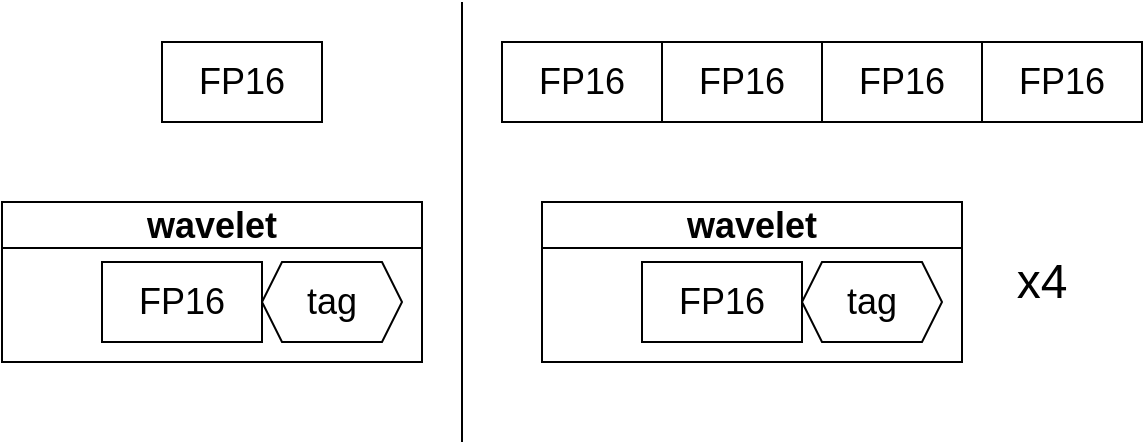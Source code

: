 <mxfile scale="4" border="0">
    <diagram id="h_6NqMOrb0IaFZeNSbwH" name="ページ1">
        <mxGraphModel dx="772" dy="568" grid="1" gridSize="10" guides="1" tooltips="1" connect="1" arrows="1" fold="1" page="1" pageScale="1" pageWidth="1654" pageHeight="1169" background="#ffffff" math="0" shadow="0">
            <root>
                <mxCell id="0"/>
                <mxCell id="1" parent="0"/>
                <mxCell id="2" value="&lt;font style=&quot;font-size: 18px;&quot;&gt;FP16&lt;/font&gt;" style="rounded=0;whiteSpace=wrap;html=1;" vertex="1" parent="1">
                    <mxGeometry x="160" y="80" width="80" height="40" as="geometry"/>
                </mxCell>
                <mxCell id="3" value="&lt;font style=&quot;font-size: 18px;&quot;&gt;wavelet&lt;/font&gt;" style="swimlane;whiteSpace=wrap;html=1;" vertex="1" parent="1">
                    <mxGeometry x="80" y="160" width="210" height="80" as="geometry"/>
                </mxCell>
                <mxCell id="4" value="&lt;font style=&quot;font-size: 18px;&quot;&gt;FP16&lt;/font&gt;" style="rounded=0;whiteSpace=wrap;html=1;" vertex="1" parent="3">
                    <mxGeometry x="50" y="30" width="80" height="40" as="geometry"/>
                </mxCell>
                <mxCell id="5" value="&lt;font style=&quot;font-size: 18px;&quot;&gt;tag&lt;/font&gt;" style="shape=hexagon;perimeter=hexagonPerimeter2;whiteSpace=wrap;html=1;fixedSize=1;size=10;" vertex="1" parent="3">
                    <mxGeometry x="130" y="30" width="70" height="40" as="geometry"/>
                </mxCell>
                <mxCell id="12" value="" style="group" vertex="1" connectable="0" parent="1">
                    <mxGeometry x="330" y="80" width="320" height="40" as="geometry"/>
                </mxCell>
                <mxCell id="6" value="" style="rounded=0;whiteSpace=wrap;html=1;" vertex="1" parent="12">
                    <mxGeometry width="320" height="40" as="geometry"/>
                </mxCell>
                <mxCell id="8" value="&lt;font style=&quot;font-size: 18px;&quot;&gt;FP16&lt;/font&gt;" style="rounded=0;whiteSpace=wrap;html=1;" vertex="1" parent="12">
                    <mxGeometry x="160" width="80" height="40" as="geometry"/>
                </mxCell>
                <mxCell id="9" value="&lt;font style=&quot;font-size: 18px;&quot;&gt;FP16&lt;/font&gt;" style="rounded=0;whiteSpace=wrap;html=1;" vertex="1" parent="12">
                    <mxGeometry x="80" width="80" height="40" as="geometry"/>
                </mxCell>
                <mxCell id="10" value="&lt;font style=&quot;font-size: 18px;&quot;&gt;FP16&lt;/font&gt;" style="rounded=0;whiteSpace=wrap;html=1;" vertex="1" parent="12">
                    <mxGeometry width="80" height="40" as="geometry"/>
                </mxCell>
                <mxCell id="11" value="&lt;font style=&quot;font-size: 18px;&quot;&gt;FP16&lt;/font&gt;" style="rounded=0;whiteSpace=wrap;html=1;" vertex="1" parent="12">
                    <mxGeometry x="240" width="80" height="40" as="geometry"/>
                </mxCell>
                <mxCell id="16" value="" style="endArrow=none;html=1;" edge="1" parent="1">
                    <mxGeometry width="50" height="50" relative="1" as="geometry">
                        <mxPoint x="310" y="280" as="sourcePoint"/>
                        <mxPoint x="310" y="60" as="targetPoint"/>
                    </mxGeometry>
                </mxCell>
                <mxCell id="17" value="&lt;font style=&quot;font-size: 18px;&quot;&gt;wavelet&lt;/font&gt;" style="swimlane;whiteSpace=wrap;html=1;" vertex="1" parent="1">
                    <mxGeometry x="350" y="160" width="210" height="80" as="geometry"/>
                </mxCell>
                <mxCell id="18" value="&lt;font style=&quot;font-size: 18px;&quot;&gt;FP16&lt;/font&gt;" style="rounded=0;whiteSpace=wrap;html=1;" vertex="1" parent="17">
                    <mxGeometry x="50" y="30" width="80" height="40" as="geometry"/>
                </mxCell>
                <mxCell id="19" value="&lt;font style=&quot;font-size: 18px;&quot;&gt;tag&lt;/font&gt;" style="shape=hexagon;perimeter=hexagonPerimeter2;whiteSpace=wrap;html=1;fixedSize=1;size=10;" vertex="1" parent="17">
                    <mxGeometry x="130" y="30" width="70" height="40" as="geometry"/>
                </mxCell>
                <mxCell id="21" value="&lt;font style=&quot;font-size: 24px;&quot;&gt;x4&lt;/font&gt;" style="text;html=1;align=center;verticalAlign=middle;whiteSpace=wrap;rounded=0;" vertex="1" parent="1">
                    <mxGeometry x="570" y="185" width="60" height="30" as="geometry"/>
                </mxCell>
            </root>
        </mxGraphModel>
    </diagram>
</mxfile>
